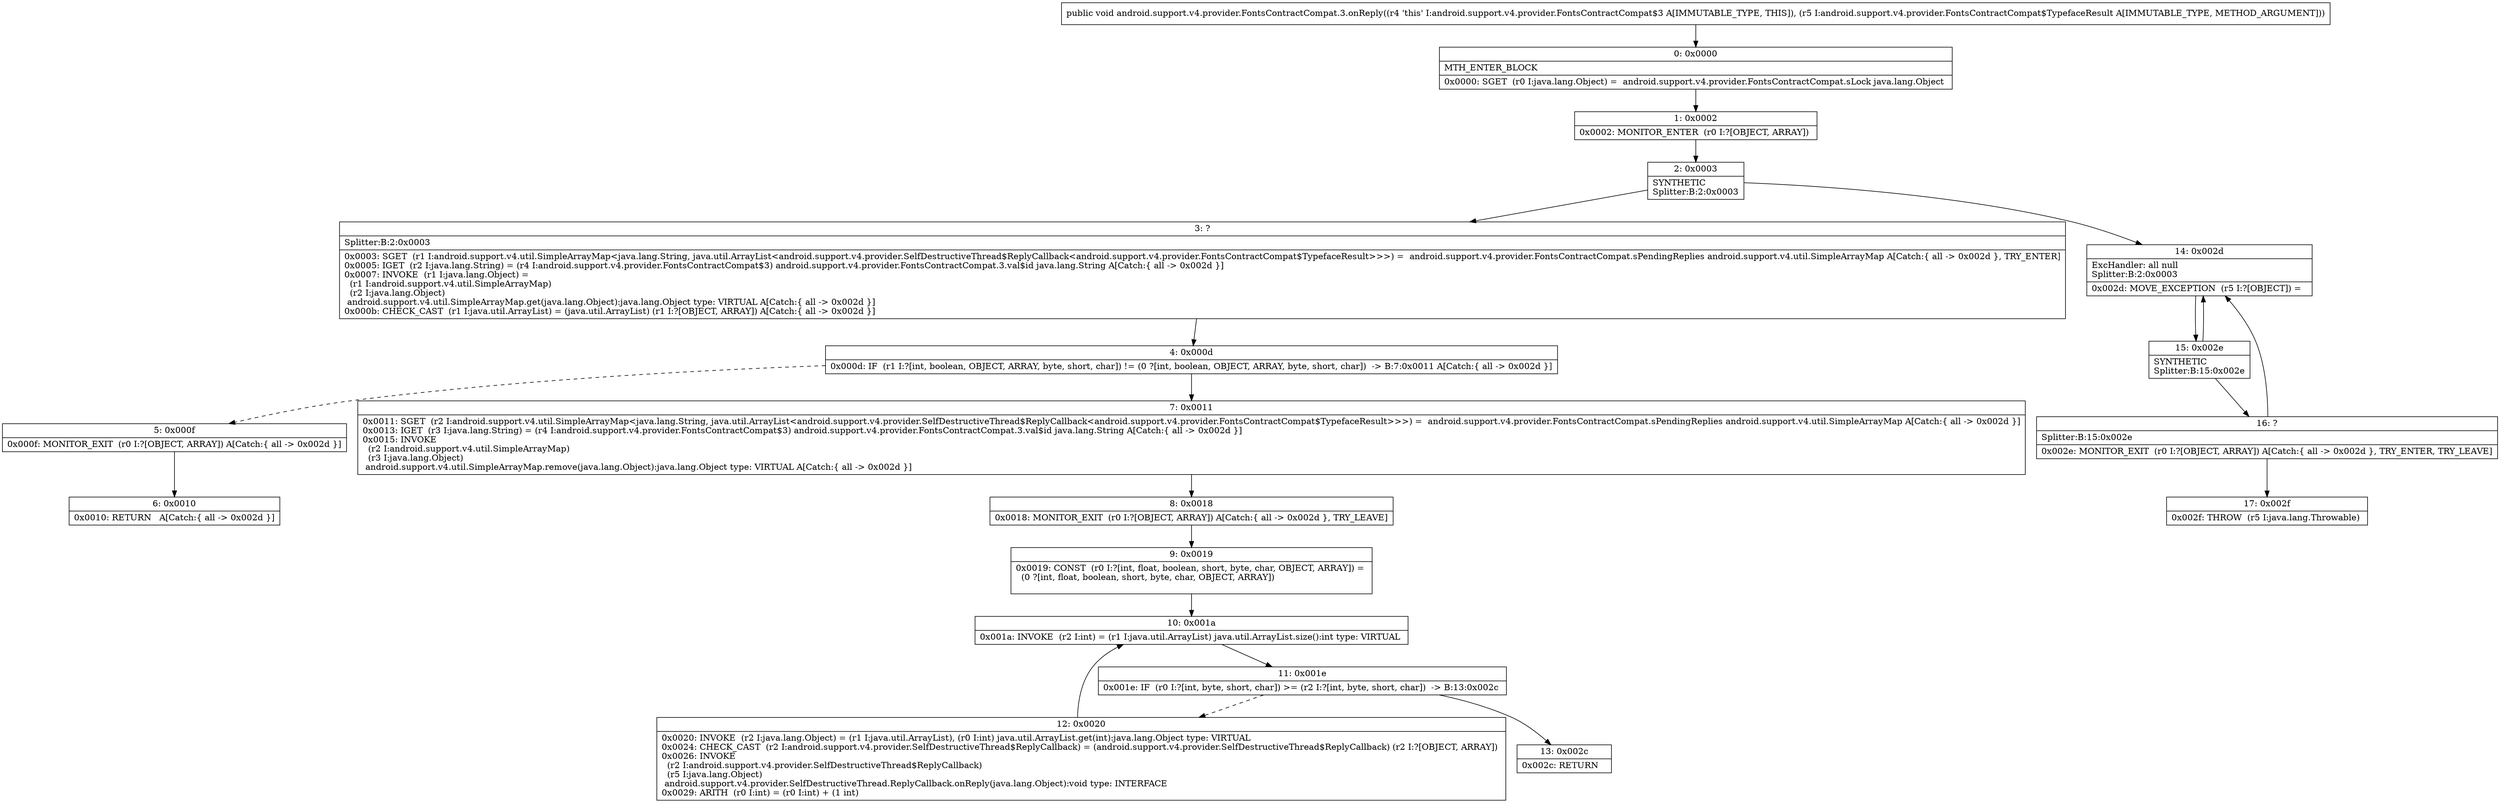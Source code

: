 digraph "CFG forandroid.support.v4.provider.FontsContractCompat.3.onReply(Landroid\/support\/v4\/provider\/FontsContractCompat$TypefaceResult;)V" {
Node_0 [shape=record,label="{0\:\ 0x0000|MTH_ENTER_BLOCK\l|0x0000: SGET  (r0 I:java.lang.Object) =  android.support.v4.provider.FontsContractCompat.sLock java.lang.Object \l}"];
Node_1 [shape=record,label="{1\:\ 0x0002|0x0002: MONITOR_ENTER  (r0 I:?[OBJECT, ARRAY]) \l}"];
Node_2 [shape=record,label="{2\:\ 0x0003|SYNTHETIC\lSplitter:B:2:0x0003\l}"];
Node_3 [shape=record,label="{3\:\ ?|Splitter:B:2:0x0003\l|0x0003: SGET  (r1 I:android.support.v4.util.SimpleArrayMap\<java.lang.String, java.util.ArrayList\<android.support.v4.provider.SelfDestructiveThread$ReplyCallback\<android.support.v4.provider.FontsContractCompat$TypefaceResult\>\>\>) =  android.support.v4.provider.FontsContractCompat.sPendingReplies android.support.v4.util.SimpleArrayMap A[Catch:\{ all \-\> 0x002d \}, TRY_ENTER]\l0x0005: IGET  (r2 I:java.lang.String) = (r4 I:android.support.v4.provider.FontsContractCompat$3) android.support.v4.provider.FontsContractCompat.3.val$id java.lang.String A[Catch:\{ all \-\> 0x002d \}]\l0x0007: INVOKE  (r1 I:java.lang.Object) = \l  (r1 I:android.support.v4.util.SimpleArrayMap)\l  (r2 I:java.lang.Object)\l android.support.v4.util.SimpleArrayMap.get(java.lang.Object):java.lang.Object type: VIRTUAL A[Catch:\{ all \-\> 0x002d \}]\l0x000b: CHECK_CAST  (r1 I:java.util.ArrayList) = (java.util.ArrayList) (r1 I:?[OBJECT, ARRAY]) A[Catch:\{ all \-\> 0x002d \}]\l}"];
Node_4 [shape=record,label="{4\:\ 0x000d|0x000d: IF  (r1 I:?[int, boolean, OBJECT, ARRAY, byte, short, char]) != (0 ?[int, boolean, OBJECT, ARRAY, byte, short, char])  \-\> B:7:0x0011 A[Catch:\{ all \-\> 0x002d \}]\l}"];
Node_5 [shape=record,label="{5\:\ 0x000f|0x000f: MONITOR_EXIT  (r0 I:?[OBJECT, ARRAY]) A[Catch:\{ all \-\> 0x002d \}]\l}"];
Node_6 [shape=record,label="{6\:\ 0x0010|0x0010: RETURN   A[Catch:\{ all \-\> 0x002d \}]\l}"];
Node_7 [shape=record,label="{7\:\ 0x0011|0x0011: SGET  (r2 I:android.support.v4.util.SimpleArrayMap\<java.lang.String, java.util.ArrayList\<android.support.v4.provider.SelfDestructiveThread$ReplyCallback\<android.support.v4.provider.FontsContractCompat$TypefaceResult\>\>\>) =  android.support.v4.provider.FontsContractCompat.sPendingReplies android.support.v4.util.SimpleArrayMap A[Catch:\{ all \-\> 0x002d \}]\l0x0013: IGET  (r3 I:java.lang.String) = (r4 I:android.support.v4.provider.FontsContractCompat$3) android.support.v4.provider.FontsContractCompat.3.val$id java.lang.String A[Catch:\{ all \-\> 0x002d \}]\l0x0015: INVOKE  \l  (r2 I:android.support.v4.util.SimpleArrayMap)\l  (r3 I:java.lang.Object)\l android.support.v4.util.SimpleArrayMap.remove(java.lang.Object):java.lang.Object type: VIRTUAL A[Catch:\{ all \-\> 0x002d \}]\l}"];
Node_8 [shape=record,label="{8\:\ 0x0018|0x0018: MONITOR_EXIT  (r0 I:?[OBJECT, ARRAY]) A[Catch:\{ all \-\> 0x002d \}, TRY_LEAVE]\l}"];
Node_9 [shape=record,label="{9\:\ 0x0019|0x0019: CONST  (r0 I:?[int, float, boolean, short, byte, char, OBJECT, ARRAY]) = \l  (0 ?[int, float, boolean, short, byte, char, OBJECT, ARRAY])\l \l}"];
Node_10 [shape=record,label="{10\:\ 0x001a|0x001a: INVOKE  (r2 I:int) = (r1 I:java.util.ArrayList) java.util.ArrayList.size():int type: VIRTUAL \l}"];
Node_11 [shape=record,label="{11\:\ 0x001e|0x001e: IF  (r0 I:?[int, byte, short, char]) \>= (r2 I:?[int, byte, short, char])  \-\> B:13:0x002c \l}"];
Node_12 [shape=record,label="{12\:\ 0x0020|0x0020: INVOKE  (r2 I:java.lang.Object) = (r1 I:java.util.ArrayList), (r0 I:int) java.util.ArrayList.get(int):java.lang.Object type: VIRTUAL \l0x0024: CHECK_CAST  (r2 I:android.support.v4.provider.SelfDestructiveThread$ReplyCallback) = (android.support.v4.provider.SelfDestructiveThread$ReplyCallback) (r2 I:?[OBJECT, ARRAY]) \l0x0026: INVOKE  \l  (r2 I:android.support.v4.provider.SelfDestructiveThread$ReplyCallback)\l  (r5 I:java.lang.Object)\l android.support.v4.provider.SelfDestructiveThread.ReplyCallback.onReply(java.lang.Object):void type: INTERFACE \l0x0029: ARITH  (r0 I:int) = (r0 I:int) + (1 int) \l}"];
Node_13 [shape=record,label="{13\:\ 0x002c|0x002c: RETURN   \l}"];
Node_14 [shape=record,label="{14\:\ 0x002d|ExcHandler: all null\lSplitter:B:2:0x0003\l|0x002d: MOVE_EXCEPTION  (r5 I:?[OBJECT]) =  \l}"];
Node_15 [shape=record,label="{15\:\ 0x002e|SYNTHETIC\lSplitter:B:15:0x002e\l}"];
Node_16 [shape=record,label="{16\:\ ?|Splitter:B:15:0x002e\l|0x002e: MONITOR_EXIT  (r0 I:?[OBJECT, ARRAY]) A[Catch:\{ all \-\> 0x002d \}, TRY_ENTER, TRY_LEAVE]\l}"];
Node_17 [shape=record,label="{17\:\ 0x002f|0x002f: THROW  (r5 I:java.lang.Throwable) \l}"];
MethodNode[shape=record,label="{public void android.support.v4.provider.FontsContractCompat.3.onReply((r4 'this' I:android.support.v4.provider.FontsContractCompat$3 A[IMMUTABLE_TYPE, THIS]), (r5 I:android.support.v4.provider.FontsContractCompat$TypefaceResult A[IMMUTABLE_TYPE, METHOD_ARGUMENT])) }"];
MethodNode -> Node_0;
Node_0 -> Node_1;
Node_1 -> Node_2;
Node_2 -> Node_3;
Node_2 -> Node_14;
Node_3 -> Node_4;
Node_4 -> Node_5[style=dashed];
Node_4 -> Node_7;
Node_5 -> Node_6;
Node_7 -> Node_8;
Node_8 -> Node_9;
Node_9 -> Node_10;
Node_10 -> Node_11;
Node_11 -> Node_12[style=dashed];
Node_11 -> Node_13;
Node_12 -> Node_10;
Node_14 -> Node_15;
Node_15 -> Node_16;
Node_15 -> Node_14;
Node_16 -> Node_17;
Node_16 -> Node_14;
}

